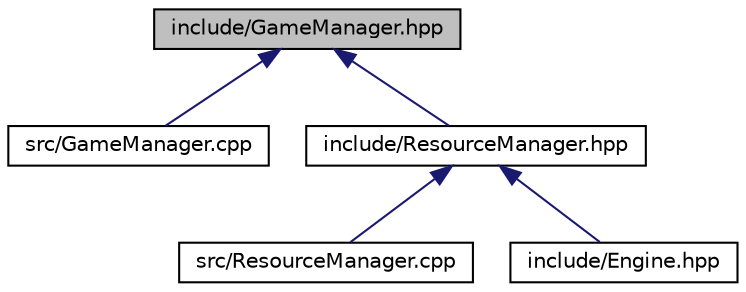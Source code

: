 digraph "include/GameManager.hpp"
{
  edge [fontname="Helvetica",fontsize="10",labelfontname="Helvetica",labelfontsize="10"];
  node [fontname="Helvetica",fontsize="10",shape=record];
  Node13 [label="include/GameManager.hpp",height=0.2,width=0.4,color="black", fillcolor="grey75", style="filled", fontcolor="black"];
  Node13 -> Node14 [dir="back",color="midnightblue",fontsize="10",style="solid",fontname="Helvetica"];
  Node14 [label="src/GameManager.cpp",height=0.2,width=0.4,color="black", fillcolor="white", style="filled",URL="$GameManager_8cpp.html"];
  Node13 -> Node15 [dir="back",color="midnightblue",fontsize="10",style="solid",fontname="Helvetica"];
  Node15 [label="include/ResourceManager.hpp",height=0.2,width=0.4,color="black", fillcolor="white", style="filled",URL="$ResourceManager_8hpp.html"];
  Node15 -> Node16 [dir="back",color="midnightblue",fontsize="10",style="solid",fontname="Helvetica"];
  Node16 [label="src/ResourceManager.cpp",height=0.2,width=0.4,color="black", fillcolor="white", style="filled",URL="$ResourceManager_8cpp.html"];
  Node15 -> Node17 [dir="back",color="midnightblue",fontsize="10",style="solid",fontname="Helvetica"];
  Node17 [label="include/Engine.hpp",height=0.2,width=0.4,color="black", fillcolor="white", style="filled",URL="$include_2Engine_8hpp.html"];
}
